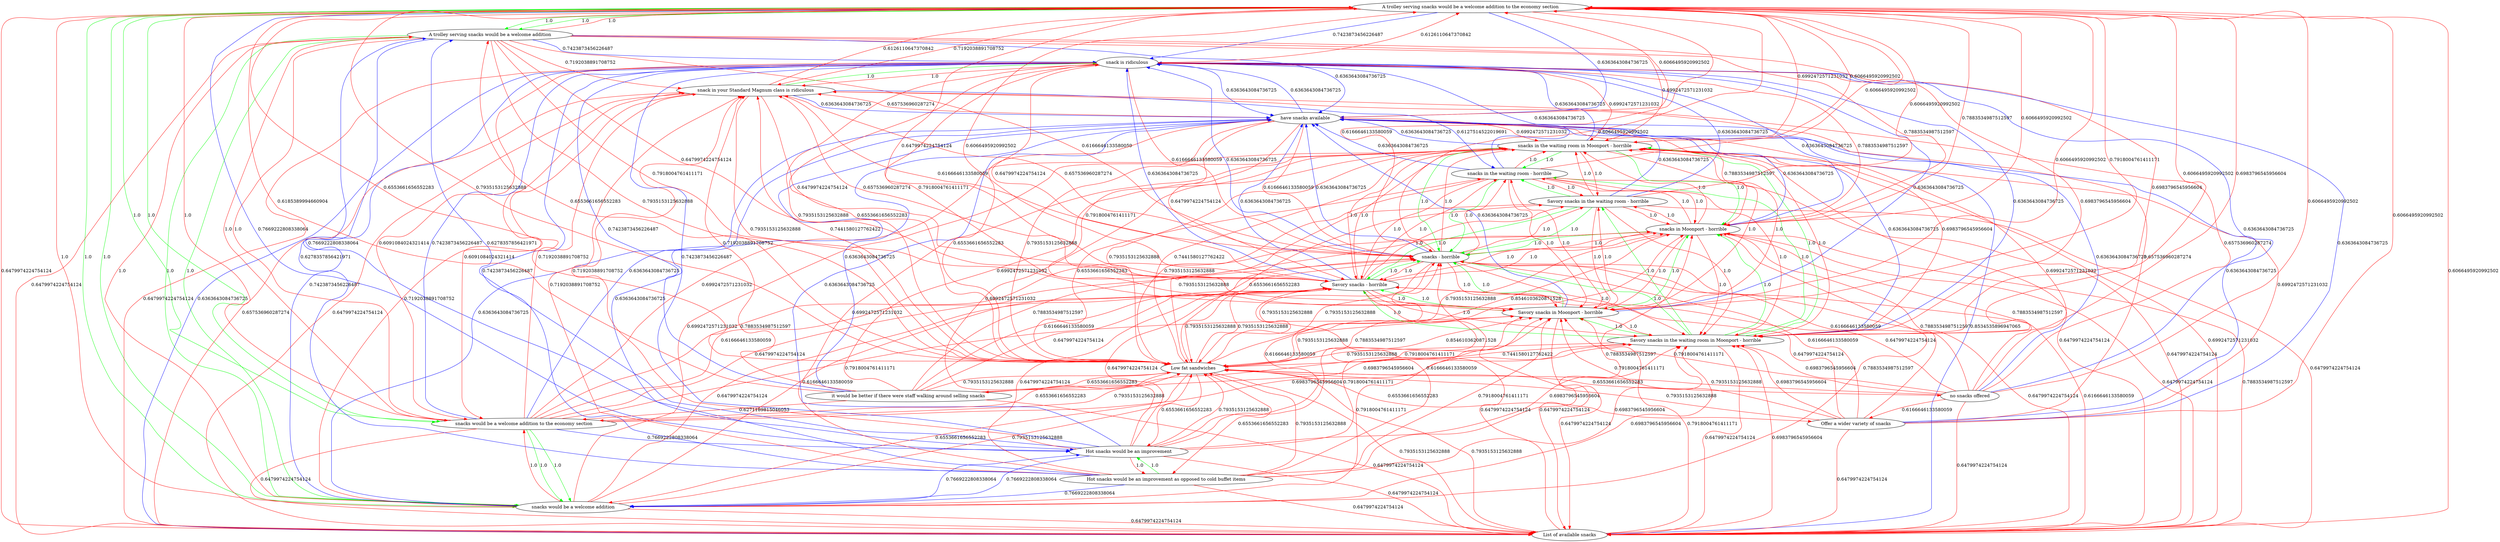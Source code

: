 digraph rawGraph {
"A trolley serving snacks would be a welcome addition to the economy section";"A trolley serving snacks would be a welcome addition";"snacks would be a welcome addition";"snacks would be a welcome addition to the economy section";"Hot snacks would be an improvement as opposed to cold buffet items";"Hot snacks would be an improvement";"List of available snacks";"Low fat sandwiches";"Offer a wider variety of snacks";"Savory snacks in the waiting room in Moonport - horrible";"Savory snacks in Moonport - horrible";"Savory snacks - horrible";"snacks - horrible";"snacks in Moonport - horrible";"Savory snacks in the waiting room - horrible";"snacks in the waiting room - horrible";"snacks in the waiting room in Moonport - horrible";"have snacks available";"it would be better if there were staff walking around selling snacks";"no snacks offered";"snack in your Standard Magnum class is ridiculous";"snack is ridiculous";"A trolley serving snacks would be a welcome addition to the economy section" -> "A trolley serving snacks would be a welcome addition" [label=1.0] [color=green]
"A trolley serving snacks would be a welcome addition" -> "snacks would be a welcome addition" [label=1.0] [color=green]
"A trolley serving snacks would be a welcome addition to the economy section" -> "snacks would be a welcome addition to the economy section" [label=1.0] [color=green]
"snacks would be a welcome addition to the economy section" -> "snacks would be a welcome addition" [label=1.0] [color=green]
"A trolley serving snacks would be a welcome addition to the economy section" -> "snacks would be a welcome addition" [label=1.0] [color=green]
"A trolley serving snacks would be a welcome addition to the economy section" -> "A trolley serving snacks would be a welcome addition" [label=1.0] [color=green]
"A trolley serving snacks would be a welcome addition" -> "snacks would be a welcome addition" [label=1.0] [color=green]
"A trolley serving snacks would be a welcome addition to the economy section" -> "snacks would be a welcome addition to the economy section" [label=1.0] [color=green]
"snacks would be a welcome addition to the economy section" -> "snacks would be a welcome addition" [label=1.0] [color=green]
"A trolley serving snacks would be a welcome addition to the economy section" -> "snacks would be a welcome addition" [label=1.0] [color=green]
"A trolley serving snacks would be a welcome addition" -> "A trolley serving snacks would be a welcome addition to the economy section" [label=1.0] [color=red]
"A trolley serving snacks would be a welcome addition" -> "snacks would be a welcome addition to the economy section" [label=1.0] [color=red]
"snacks would be a welcome addition" -> "A trolley serving snacks would be a welcome addition to the economy section" [label=1.0] [color=red]
"snacks would be a welcome addition" -> "A trolley serving snacks would be a welcome addition" [label=1.0] [color=red]
"snacks would be a welcome addition" -> "snacks would be a welcome addition to the economy section" [label=1.0] [color=red]
"snacks would be a welcome addition to the economy section" -> "A trolley serving snacks would be a welcome addition to the economy section" [label=1.0] [color=red]
"snacks would be a welcome addition to the economy section" -> "A trolley serving snacks would be a welcome addition" [label=1.0] [color=red]
"Hot snacks would be an improvement as opposed to cold buffet items" -> "Hot snacks would be an improvement" [label=1.0] [color=green]
"Hot snacks would be an improvement" -> "Hot snacks would be an improvement as opposed to cold buffet items" [label=1.0] [color=red]
"A trolley serving snacks would be a welcome addition to the economy section" -> "Hot snacks would be an improvement" [label=0.7669222808338064] [color=blue]
"A trolley serving snacks would be a welcome addition" -> "Hot snacks would be an improvement" [label=0.7669222808338064] [color=blue]
"snacks would be a welcome addition" -> "Hot snacks would be an improvement" [label=0.7669222808338064] [color=blue]
"snacks would be a welcome addition to the economy section" -> "Hot snacks would be an improvement" [label=0.7669222808338064] [color=blue]
"Hot snacks would be an improvement as opposed to cold buffet items" -> "A trolley serving snacks would be a welcome addition" [label=0.6278357856421971] [color=blue]
"Hot snacks would be an improvement as opposed to cold buffet items" -> "snacks would be a welcome addition" [label=0.7669222808338064] [color=blue]
"Hot snacks would be an improvement" -> "A trolley serving snacks would be a welcome addition" [label=0.6278357856421971] [color=blue]
"Hot snacks would be an improvement" -> "snacks would be a welcome addition" [label=0.7669222808338064] [color=blue]
"A trolley serving snacks would be a welcome addition to the economy section" -> "List of available snacks" [label=0.6479974224754124] [color=red]
"A trolley serving snacks would be a welcome addition" -> "List of available snacks" [label=0.6479974224754124] [color=red]
"snacks would be a welcome addition" -> "List of available snacks" [label=0.6479974224754124] [color=red]
"snacks would be a welcome addition to the economy section" -> "List of available snacks" [label=0.6479974224754124] [color=red]
"Hot snacks would be an improvement as opposed to cold buffet items" -> "List of available snacks" [label=0.6479974224754124] [color=red]
"Hot snacks would be an improvement" -> "List of available snacks" [label=0.6479974224754124] [color=red]
"List of available snacks" -> "A trolley serving snacks would be a welcome addition to the economy section" [label=0.6066495920992502] [color=red]
"A trolley serving snacks would be a welcome addition to the economy section" -> "Low fat sandwiches" [label=0.7935153125632888] [color=red]
"A trolley serving snacks would be a welcome addition" -> "Low fat sandwiches" [label=0.7935153125632888] [color=red]
"snacks would be a welcome addition" -> "Low fat sandwiches" [label=0.7935153125632888] [color=red]
"snacks would be a welcome addition to the economy section" -> "Low fat sandwiches" [label=0.7935153125632888] [color=red]
"Hot snacks would be an improvement as opposed to cold buffet items" -> "Low fat sandwiches" [label=0.7935153125632888] [color=red]
"Hot snacks would be an improvement" -> "Low fat sandwiches" [label=0.7935153125632888] [color=red]
"List of available snacks" -> "Low fat sandwiches" [label=0.7935153125632888] [color=red]
"Low fat sandwiches" -> "A trolley serving snacks would be a welcome addition to the economy section" [label=0.6553661656552283] [color=red]
"Low fat sandwiches" -> "A trolley serving snacks would be a welcome addition" [label=0.6553661656552283] [color=red]
"Low fat sandwiches" -> "snacks would be a welcome addition" [label=0.6553661656552283] [color=red]
"Low fat sandwiches" -> "snacks would be a welcome addition to the economy section" [label=0.6553661656552283] [color=red]
"Low fat sandwiches" -> "Hot snacks would be an improvement as opposed to cold buffet items" [label=0.6553661656552283] [color=red]
"Low fat sandwiches" -> "Hot snacks would be an improvement" [label=0.6553661656552283] [color=red]
"Low fat sandwiches" -> "List of available snacks" [label=0.7935153125632888] [color=red]
"Low fat sandwiches" -> "Offer a wider variety of snacks" [label=0.6553661656552283] [color=red]
"Offer a wider variety of snacks" -> "A trolley serving snacks would be a welcome addition to the economy section" [label=0.6066495920992502] [color=red]
"Offer a wider variety of snacks" -> "List of available snacks" [label=0.6479974224754124] [color=red]
"Offer a wider variety of snacks" -> "Low fat sandwiches" [label=0.7935153125632888] [color=red]
"Savory snacks in the waiting room in Moonport - horrible" -> "Savory snacks in Moonport - horrible" [label=1.0] [color=green]
"Savory snacks in Moonport - horrible" -> "Savory snacks - horrible" [label=1.0] [color=green]
"Savory snacks - horrible" -> "snacks - horrible" [label=1.0] [color=green]
"Savory snacks in Moonport - horrible" -> "snacks in Moonport - horrible" [label=1.0] [color=green]
"snacks in Moonport - horrible" -> "snacks - horrible" [label=1.0] [color=green]
"Savory snacks in the waiting room in Moonport - horrible" -> "Savory snacks in the waiting room - horrible" [label=1.0] [color=green]
"Savory snacks in the waiting room - horrible" -> "Savory snacks - horrible" [label=1.0] [color=green]
"Savory snacks in the waiting room - horrible" -> "snacks in the waiting room - horrible" [label=1.0] [color=green]
"snacks in the waiting room - horrible" -> "snacks - horrible" [label=1.0] [color=green]
"Savory snacks in the waiting room in Moonport - horrible" -> "snacks in the waiting room in Moonport - horrible" [label=1.0] [color=green]
"snacks in the waiting room in Moonport - horrible" -> "snacks in Moonport - horrible" [label=1.0] [color=green]
"snacks in the waiting room in Moonport - horrible" -> "snacks in the waiting room - horrible" [label=1.0] [color=green]
"Savory snacks in the waiting room in Moonport - horrible" -> "Savory snacks - horrible" [label=1.0] [color=green]
"Savory snacks in the waiting room in Moonport - horrible" -> "snacks in Moonport - horrible" [label=1.0] [color=green]
"Savory snacks in the waiting room in Moonport - horrible" -> "snacks in the waiting room - horrible" [label=1.0] [color=green]
"Savory snacks in Moonport - horrible" -> "snacks - horrible" [label=1.0] [color=green]
"Savory snacks in the waiting room - horrible" -> "snacks - horrible" [label=1.0] [color=green]
"snacks in the waiting room in Moonport - horrible" -> "snacks - horrible" [label=1.0] [color=green]
"Savory snacks in the waiting room in Moonport - horrible" -> "snacks - horrible" [label=1.0] [color=green]
"Savory snacks in Moonport - horrible" -> "Savory snacks in the waiting room in Moonport - horrible" [label=1.0] [color=red]
"Savory snacks in Moonport - horrible" -> "Savory snacks in the waiting room - horrible" [label=1.0] [color=red]
"Savory snacks in Moonport - horrible" -> "snacks in the waiting room - horrible" [label=1.0] [color=red]
"Savory snacks in Moonport - horrible" -> "snacks in the waiting room in Moonport - horrible" [label=1.0] [color=red]
"Savory snacks - horrible" -> "Savory snacks in the waiting room in Moonport - horrible" [label=1.0] [color=red]
"Savory snacks - horrible" -> "Savory snacks in Moonport - horrible" [label=1.0] [color=red]
"Savory snacks - horrible" -> "snacks in Moonport - horrible" [label=1.0] [color=red]
"Savory snacks - horrible" -> "Savory snacks in the waiting room - horrible" [label=1.0] [color=red]
"Savory snacks - horrible" -> "snacks in the waiting room - horrible" [label=1.0] [color=red]
"Savory snacks - horrible" -> "snacks in the waiting room in Moonport - horrible" [label=1.0] [color=red]
"snacks - horrible" -> "Savory snacks in the waiting room in Moonport - horrible" [label=1.0] [color=red]
"snacks - horrible" -> "Savory snacks in Moonport - horrible" [label=1.0] [color=red]
"snacks - horrible" -> "Savory snacks - horrible" [label=1.0] [color=red]
"snacks - horrible" -> "snacks in Moonport - horrible" [label=1.0] [color=red]
"snacks - horrible" -> "Savory snacks in the waiting room - horrible" [label=1.0] [color=red]
"snacks - horrible" -> "snacks in the waiting room - horrible" [label=1.0] [color=red]
"snacks - horrible" -> "snacks in the waiting room in Moonport - horrible" [label=1.0] [color=red]
"snacks in Moonport - horrible" -> "Savory snacks in the waiting room in Moonport - horrible" [label=1.0] [color=red]
"snacks in Moonport - horrible" -> "Savory snacks in Moonport - horrible" [label=1.0] [color=red]
"snacks in Moonport - horrible" -> "Savory snacks - horrible" [label=1.0] [color=red]
"snacks in Moonport - horrible" -> "Savory snacks in the waiting room - horrible" [label=1.0] [color=red]
"snacks in Moonport - horrible" -> "snacks in the waiting room - horrible" [label=1.0] [color=red]
"snacks in Moonport - horrible" -> "snacks in the waiting room in Moonport - horrible" [label=1.0] [color=red]
"Savory snacks in the waiting room - horrible" -> "Savory snacks in the waiting room in Moonport - horrible" [label=1.0] [color=red]
"Savory snacks in the waiting room - horrible" -> "Savory snacks in Moonport - horrible" [label=1.0] [color=red]
"Savory snacks in the waiting room - horrible" -> "snacks in Moonport - horrible" [label=1.0] [color=red]
"Savory snacks in the waiting room - horrible" -> "snacks in the waiting room in Moonport - horrible" [label=1.0] [color=red]
"snacks in the waiting room - horrible" -> "Savory snacks in the waiting room in Moonport - horrible" [label=1.0] [color=red]
"snacks in the waiting room - horrible" -> "Savory snacks in Moonport - horrible" [label=1.0] [color=red]
"snacks in the waiting room - horrible" -> "Savory snacks - horrible" [label=1.0] [color=red]
"snacks in the waiting room - horrible" -> "snacks in Moonport - horrible" [label=1.0] [color=red]
"snacks in the waiting room - horrible" -> "Savory snacks in the waiting room - horrible" [label=1.0] [color=red]
"snacks in the waiting room - horrible" -> "snacks in the waiting room in Moonport - horrible" [label=1.0] [color=red]
"snacks in the waiting room in Moonport - horrible" -> "Savory snacks in the waiting room in Moonport - horrible" [label=1.0] [color=red]
"snacks in the waiting room in Moonport - horrible" -> "Savory snacks in Moonport - horrible" [label=1.0] [color=red]
"snacks in the waiting room in Moonport - horrible" -> "Savory snacks - horrible" [label=1.0] [color=red]
"snacks in the waiting room in Moonport - horrible" -> "Savory snacks in the waiting room - horrible" [label=1.0] [color=red]
"A trolley serving snacks would be a welcome addition to the economy section" -> "Savory snacks in the waiting room in Moonport - horrible" [label=0.6983796545956604] [color=red]
"A trolley serving snacks would be a welcome addition to the economy section" -> "Savory snacks in Moonport - horrible" [label=0.7918004761411171] [color=red]
"A trolley serving snacks would be a welcome addition to the economy section" -> "Savory snacks - horrible" [label=0.6479974224754124] [color=red]
"A trolley serving snacks would be a welcome addition to the economy section" -> "snacks - horrible" [label=0.6166646133580059] [color=red]
"A trolley serving snacks would be a welcome addition to the economy section" -> "snacks in Moonport - horrible" [label=0.7883534987512597] [color=red]
"A trolley serving snacks would be a welcome addition to the economy section" -> "snacks in the waiting room in Moonport - horrible" [label=0.6992472571231032] [color=red]
"A trolley serving snacks would be a welcome addition" -> "Savory snacks in the waiting room in Moonport - horrible" [label=0.6983796545956604] [color=red]
"A trolley serving snacks would be a welcome addition" -> "Savory snacks in Moonport - horrible" [label=0.7918004761411171] [color=red]
"A trolley serving snacks would be a welcome addition" -> "Savory snacks - horrible" [label=0.6479974224754124] [color=red]
"A trolley serving snacks would be a welcome addition" -> "snacks - horrible" [label=0.6166646133580059] [color=red]
"A trolley serving snacks would be a welcome addition" -> "snacks in Moonport - horrible" [label=0.7883534987512597] [color=red]
"A trolley serving snacks would be a welcome addition" -> "snacks in the waiting room in Moonport - horrible" [label=0.6992472571231032] [color=red]
"snacks would be a welcome addition" -> "Savory snacks in the waiting room in Moonport - horrible" [label=0.6983796545956604] [color=red]
"snacks would be a welcome addition" -> "Savory snacks in Moonport - horrible" [label=0.7918004761411171] [color=red]
"snacks would be a welcome addition" -> "Savory snacks - horrible" [label=0.6479974224754124] [color=red]
"snacks would be a welcome addition" -> "snacks - horrible" [label=0.6166646133580059] [color=red]
"snacks would be a welcome addition" -> "snacks in Moonport - horrible" [label=0.7883534987512597] [color=red]
"snacks would be a welcome addition" -> "snacks in the waiting room in Moonport - horrible" [label=0.6992472571231032] [color=red]
"snacks would be a welcome addition to the economy section" -> "Savory snacks in the waiting room in Moonport - horrible" [label=0.6983796545956604] [color=red]
"snacks would be a welcome addition to the economy section" -> "Savory snacks in Moonport - horrible" [label=0.7918004761411171] [color=red]
"snacks would be a welcome addition to the economy section" -> "Savory snacks - horrible" [label=0.6479974224754124] [color=red]
"snacks would be a welcome addition to the economy section" -> "snacks - horrible" [label=0.6166646133580059] [color=red]
"snacks would be a welcome addition to the economy section" -> "snacks in Moonport - horrible" [label=0.7883534987512597] [color=red]
"snacks would be a welcome addition to the economy section" -> "snacks in the waiting room in Moonport - horrible" [label=0.6992472571231032] [color=red]
"Hot snacks would be an improvement as opposed to cold buffet items" -> "Savory snacks in the waiting room in Moonport - horrible" [label=0.6983796545956604] [color=red]
"Hot snacks would be an improvement as opposed to cold buffet items" -> "Savory snacks in Moonport - horrible" [label=0.7918004761411171] [color=red]
"Hot snacks would be an improvement as opposed to cold buffet items" -> "Savory snacks - horrible" [label=0.6479974224754124] [color=red]
"Hot snacks would be an improvement as opposed to cold buffet items" -> "snacks - horrible" [label=0.6166646133580059] [color=red]
"Hot snacks would be an improvement as opposed to cold buffet items" -> "snacks in Moonport - horrible" [label=0.7883534987512597] [color=red]
"Hot snacks would be an improvement as opposed to cold buffet items" -> "snacks in the waiting room in Moonport - horrible" [label=0.6992472571231032] [color=red]
"Hot snacks would be an improvement" -> "Savory snacks in the waiting room in Moonport - horrible" [label=0.6983796545956604] [color=red]
"Hot snacks would be an improvement" -> "Savory snacks in Moonport - horrible" [label=0.7918004761411171] [color=red]
"Hot snacks would be an improvement" -> "Savory snacks - horrible" [label=0.6479974224754124] [color=red]
"Hot snacks would be an improvement" -> "snacks - horrible" [label=0.6166646133580059] [color=red]
"Hot snacks would be an improvement" -> "snacks in Moonport - horrible" [label=0.7883534987512597] [color=red]
"Hot snacks would be an improvement" -> "snacks in the waiting room in Moonport - horrible" [label=0.6992472571231032] [color=red]
"List of available snacks" -> "Savory snacks in the waiting room in Moonport - horrible" [label=0.6983796545956604] [color=red]
"List of available snacks" -> "Savory snacks in Moonport - horrible" [label=0.7918004761411171] [color=red]
"List of available snacks" -> "Savory snacks - horrible" [label=0.6479974224754124] [color=red]
"List of available snacks" -> "snacks - horrible" [label=0.6166646133580059] [color=red]
"List of available snacks" -> "snacks in Moonport - horrible" [label=0.7883534987512597] [color=red]
"List of available snacks" -> "snacks in the waiting room in Moonport - horrible" [label=0.6992472571231032] [color=red]
"Low fat sandwiches" -> "Savory snacks in the waiting room in Moonport - horrible" [label=0.7441580127762422] [color=red]
"Low fat sandwiches" -> "Savory snacks in Moonport - horrible" [label=0.8546103620871528] [color=red]
"Low fat sandwiches" -> "Savory snacks - horrible" [label=0.7935153125632888] [color=red]
"Low fat sandwiches" -> "snacks - horrible" [label=0.7935153125632888] [color=red]
"Low fat sandwiches" -> "snacks in Moonport - horrible" [label=0.8546103620871528] [color=red]
"Low fat sandwiches" -> "Savory snacks in the waiting room - horrible" [label=0.6553661656552283] [color=red]
"Low fat sandwiches" -> "snacks in the waiting room - horrible" [label=0.6553661656552283] [color=red]
"Low fat sandwiches" -> "snacks in the waiting room in Moonport - horrible" [label=0.7441580127762422] [color=red]
"Offer a wider variety of snacks" -> "Savory snacks in the waiting room in Moonport - horrible" [label=0.6983796545956604] [color=red]
"Offer a wider variety of snacks" -> "Savory snacks in Moonport - horrible" [label=0.7918004761411171] [color=red]
"Offer a wider variety of snacks" -> "Savory snacks - horrible" [label=0.6479974224754124] [color=red]
"Offer a wider variety of snacks" -> "snacks - horrible" [label=0.6166646133580059] [color=red]
"Offer a wider variety of snacks" -> "snacks in Moonport - horrible" [label=0.7883534987512597] [color=red]
"Offer a wider variety of snacks" -> "snacks in the waiting room in Moonport - horrible" [label=0.6992472571231032] [color=red]
"Savory snacks in the waiting room in Moonport - horrible" -> "A trolley serving snacks would be a welcome addition to the economy section" [label=0.6066495920992502] [color=red]
"Savory snacks in the waiting room in Moonport - horrible" -> "List of available snacks" [label=0.6479974224754124] [color=red]
"Savory snacks in the waiting room in Moonport - horrible" -> "Low fat sandwiches" [label=0.7935153125632888] [color=red]
"Savory snacks in Moonport - horrible" -> "A trolley serving snacks would be a welcome addition to the economy section" [label=0.6066495920992502] [color=red]
"Savory snacks in Moonport - horrible" -> "List of available snacks" [label=0.6479974224754124] [color=red]
"Savory snacks in Moonport - horrible" -> "Low fat sandwiches" [label=0.7935153125632888] [color=red]
"Savory snacks - horrible" -> "A trolley serving snacks would be a welcome addition to the economy section" [label=0.6066495920992502] [color=red]
"Savory snacks - horrible" -> "List of available snacks" [label=0.6479974224754124] [color=red]
"Savory snacks - horrible" -> "Low fat sandwiches" [label=0.7935153125632888] [color=red]
"snacks - horrible" -> "A trolley serving snacks would be a welcome addition to the economy section" [label=0.6066495920992502] [color=red]
"snacks - horrible" -> "List of available snacks" [label=0.6479974224754124] [color=red]
"snacks - horrible" -> "Low fat sandwiches" [label=0.7935153125632888] [color=red]
"snacks in Moonport - horrible" -> "A trolley serving snacks would be a welcome addition to the economy section" [label=0.6066495920992502] [color=red]
"snacks in Moonport - horrible" -> "List of available snacks" [label=0.6479974224754124] [color=red]
"snacks in Moonport - horrible" -> "Low fat sandwiches" [label=0.7935153125632888] [color=red]
"Savory snacks in the waiting room - horrible" -> "A trolley serving snacks would be a welcome addition to the economy section" [label=0.6066495920992502] [color=red]
"Savory snacks in the waiting room - horrible" -> "List of available snacks" [label=0.6479974224754124] [color=red]
"Savory snacks in the waiting room - horrible" -> "Low fat sandwiches" [label=0.7935153125632888] [color=red]
"snacks in the waiting room - horrible" -> "A trolley serving snacks would be a welcome addition to the economy section" [label=0.6066495920992502] [color=red]
"snacks in the waiting room - horrible" -> "List of available snacks" [label=0.6479974224754124] [color=red]
"snacks in the waiting room - horrible" -> "Low fat sandwiches" [label=0.7935153125632888] [color=red]
"snacks in the waiting room in Moonport - horrible" -> "A trolley serving snacks would be a welcome addition to the economy section" [label=0.6066495920992502] [color=red]
"snacks in the waiting room in Moonport - horrible" -> "List of available snacks" [label=0.6479974224754124] [color=red]
"snacks in the waiting room in Moonport - horrible" -> "Low fat sandwiches" [label=0.7935153125632888] [color=red]
"A trolley serving snacks would be a welcome addition to the economy section" -> "have snacks available" [label=0.6363643084736725] [color=blue]
"A trolley serving snacks would be a welcome addition" -> "have snacks available" [label=0.6363643084736725] [color=blue]
"snacks would be a welcome addition" -> "have snacks available" [label=0.6363643084736725] [color=blue]
"snacks would be a welcome addition to the economy section" -> "have snacks available" [label=0.6363643084736725] [color=blue]
"Hot snacks would be an improvement as opposed to cold buffet items" -> "have snacks available" [label=0.6363643084736725] [color=blue]
"Hot snacks would be an improvement" -> "have snacks available" [label=0.6363643084736725] [color=blue]
"List of available snacks" -> "have snacks available" [label=0.8534535896947065] [color=blue]
"Low fat sandwiches" -> "have snacks available" [label=0.6553661656552283] [color=red]
"Offer a wider variety of snacks" -> "have snacks available" [label=0.6363643084736725] [color=blue]
"Savory snacks in the waiting room in Moonport - horrible" -> "have snacks available" [label=0.6363643084736725] [color=blue]
"Savory snacks in Moonport - horrible" -> "have snacks available" [label=0.6363643084736725] [color=blue]
"Savory snacks - horrible" -> "have snacks available" [label=0.6363643084736725] [color=blue]
"snacks - horrible" -> "have snacks available" [label=0.6363643084736725] [color=blue]
"snacks in Moonport - horrible" -> "have snacks available" [label=0.6363643084736725] [color=blue]
"Savory snacks in the waiting room - horrible" -> "have snacks available" [label=0.6363643084736725] [color=blue]
"snacks in the waiting room - horrible" -> "have snacks available" [label=0.6363643084736725] [color=blue]
"snacks in the waiting room in Moonport - horrible" -> "have snacks available" [label=0.6363643084736725] [color=blue]
"have snacks available" -> "A trolley serving snacks would be a welcome addition to the economy section" [label=0.6066495920992502] [color=red]
"have snacks available" -> "Low fat sandwiches" [label=0.7935153125632888] [color=red]
"have snacks available" -> "Savory snacks in the waiting room in Moonport - horrible" [label=0.6983796545956604] [color=red]
"have snacks available" -> "Savory snacks in Moonport - horrible" [label=0.7918004761411171] [color=red]
"have snacks available" -> "Savory snacks - horrible" [label=0.6479974224754124] [color=red]
"have snacks available" -> "snacks - horrible" [label=0.6166646133580059] [color=red]
"have snacks available" -> "snacks in Moonport - horrible" [label=0.7883534987512597] [color=red]
"have snacks available" -> "snacks in the waiting room in Moonport - horrible" [label=0.6992472571231032] [color=red]
"Low fat sandwiches" -> "it would be better if there were staff walking around selling snacks" [label=0.6553661656552283] [color=red]
"it would be better if there were staff walking around selling snacks" -> "A trolley serving snacks would be a welcome addition to the economy section" [label=0.6185389994660904] [color=red]
"it would be better if there were staff walking around selling snacks" -> "snacks would be a welcome addition to the economy section" [label=0.6271189815046053] [color=red]
"it would be better if there were staff walking around selling snacks" -> "List of available snacks" [label=0.6479974224754124] [color=red]
"it would be better if there were staff walking around selling snacks" -> "Low fat sandwiches" [label=0.7935153125632888] [color=red]
"it would be better if there were staff walking around selling snacks" -> "Savory snacks in the waiting room in Moonport - horrible" [label=0.6983796545956604] [color=red]
"it would be better if there were staff walking around selling snacks" -> "Savory snacks in Moonport - horrible" [label=0.7918004761411171] [color=red]
"it would be better if there were staff walking around selling snacks" -> "Savory snacks - horrible" [label=0.6479974224754124] [color=red]
"it would be better if there were staff walking around selling snacks" -> "snacks - horrible" [label=0.6166646133580059] [color=red]
"it would be better if there were staff walking around selling snacks" -> "snacks in Moonport - horrible" [label=0.7883534987512597] [color=red]
"it would be better if there were staff walking around selling snacks" -> "snacks in the waiting room in Moonport - horrible" [label=0.6992472571231032] [color=red]
"it would be better if there were staff walking around selling snacks" -> "have snacks available" [label=0.6363643084736725] [color=blue]
"Low fat sandwiches" -> "no snacks offered" [label=0.6553661656552283] [color=red]
"no snacks offered" -> "A trolley serving snacks would be a welcome addition to the economy section" [label=0.6066495920992502] [color=red]
"no snacks offered" -> "List of available snacks" [label=0.6479974224754124] [color=red]
"no snacks offered" -> "Low fat sandwiches" [label=0.7935153125632888] [color=red]
"no snacks offered" -> "Offer a wider variety of snacks" [label=0.6166646133580059] [color=red]
"no snacks offered" -> "Savory snacks in the waiting room in Moonport - horrible" [label=0.6983796545956604] [color=red]
"no snacks offered" -> "Savory snacks in Moonport - horrible" [label=0.7918004761411171] [color=red]
"no snacks offered" -> "Savory snacks - horrible" [label=0.6479974224754124] [color=red]
"no snacks offered" -> "snacks - horrible" [label=0.6166646133580059] [color=red]
"no snacks offered" -> "snacks in Moonport - horrible" [label=0.7883534987512597] [color=red]
"no snacks offered" -> "snacks in the waiting room in Moonport - horrible" [label=0.6992472571231032] [color=red]
"no snacks offered" -> "have snacks available" [label=0.6363643084736725] [color=blue]
"snack in your Standard Magnum class is ridiculous" -> "snack is ridiculous" [label=1.0] [color=green]
"snack is ridiculous" -> "snack in your Standard Magnum class is ridiculous" [label=1.0] [color=red]
"A trolley serving snacks would be a welcome addition to the economy section" -> "snack in your Standard Magnum class is ridiculous" [label=0.7192038891708752] [color=red]
"A trolley serving snacks would be a welcome addition to the economy section" -> "snack is ridiculous" [label=0.7423873456226487] [color=blue]
"A trolley serving snacks would be a welcome addition" -> "snack in your Standard Magnum class is ridiculous" [label=0.7192038891708752] [color=red]
"A trolley serving snacks would be a welcome addition" -> "snack is ridiculous" [label=0.7423873456226487] [color=blue]
"snacks would be a welcome addition" -> "snack in your Standard Magnum class is ridiculous" [label=0.7192038891708752] [color=red]
"snacks would be a welcome addition" -> "snack is ridiculous" [label=0.7423873456226487] [color=blue]
"snacks would be a welcome addition to the economy section" -> "snack in your Standard Magnum class is ridiculous" [label=0.7192038891708752] [color=red]
"snacks would be a welcome addition to the economy section" -> "snack is ridiculous" [label=0.7423873456226487] [color=blue]
"Hot snacks would be an improvement as opposed to cold buffet items" -> "snack in your Standard Magnum class is ridiculous" [label=0.7192038891708752] [color=red]
"Hot snacks would be an improvement as opposed to cold buffet items" -> "snack is ridiculous" [label=0.7423873456226487] [color=blue]
"Hot snacks would be an improvement" -> "snack in your Standard Magnum class is ridiculous" [label=0.7192038891708752] [color=red]
"Hot snacks would be an improvement" -> "snack is ridiculous" [label=0.7423873456226487] [color=blue]
"List of available snacks" -> "snack in your Standard Magnum class is ridiculous" [label=0.657536960287274] [color=red]
"List of available snacks" -> "snack is ridiculous" [label=0.6363643084736725] [color=blue]
"Low fat sandwiches" -> "snack in your Standard Magnum class is ridiculous" [label=0.7441580127762422] [color=red]
"Low fat sandwiches" -> "snack is ridiculous" [label=0.6553661656552283] [color=red]
"Offer a wider variety of snacks" -> "snack in your Standard Magnum class is ridiculous" [label=0.657536960287274] [color=red]
"Offer a wider variety of snacks" -> "snack is ridiculous" [label=0.6363643084736725] [color=blue]
"Savory snacks in the waiting room in Moonport - horrible" -> "snack is ridiculous" [label=0.6363643084736725] [color=blue]
"Savory snacks in Moonport - horrible" -> "snack is ridiculous" [label=0.6363643084736725] [color=blue]
"Savory snacks - horrible" -> "snack in your Standard Magnum class is ridiculous" [label=0.657536960287274] [color=red]
"Savory snacks - horrible" -> "snack is ridiculous" [label=0.6363643084736725] [color=blue]
"snacks - horrible" -> "snack in your Standard Magnum class is ridiculous" [label=0.657536960287274] [color=red]
"snacks - horrible" -> "snack is ridiculous" [label=0.6363643084736725] [color=blue]
"snacks in Moonport - horrible" -> "snack is ridiculous" [label=0.6363643084736725] [color=blue]
"Savory snacks in the waiting room - horrible" -> "snack is ridiculous" [label=0.6363643084736725] [color=blue]
"snacks in the waiting room - horrible" -> "snack is ridiculous" [label=0.6363643084736725] [color=blue]
"snacks in the waiting room in Moonport - horrible" -> "snack is ridiculous" [label=0.6363643084736725] [color=blue]
"have snacks available" -> "snack in your Standard Magnum class is ridiculous" [label=0.657536960287274] [color=red]
"have snacks available" -> "snack is ridiculous" [label=0.6363643084736725] [color=blue]
"it would be better if there were staff walking around selling snacks" -> "snack in your Standard Magnum class is ridiculous" [label=0.7192038891708752] [color=red]
"it would be better if there were staff walking around selling snacks" -> "snack is ridiculous" [label=0.7423873456226487] [color=blue]
"no snacks offered" -> "snack in your Standard Magnum class is ridiculous" [label=0.657536960287274] [color=red]
"no snacks offered" -> "snack is ridiculous" [label=0.6363643084736725] [color=blue]
"snack in your Standard Magnum class is ridiculous" -> "A trolley serving snacks would be a welcome addition to the economy section" [label=0.6126110647370842] [color=red]
"snack in your Standard Magnum class is ridiculous" -> "snacks would be a welcome addition to the economy section" [label=0.6091084024321414] [color=red]
"snack in your Standard Magnum class is ridiculous" -> "List of available snacks" [label=0.6479974224754124] [color=red]
"snack in your Standard Magnum class is ridiculous" -> "Low fat sandwiches" [label=0.7935153125632888] [color=red]
"snack in your Standard Magnum class is ridiculous" -> "Savory snacks - horrible" [label=0.6479974224754124] [color=red]
"snack in your Standard Magnum class is ridiculous" -> "snacks - horrible" [label=0.6166646133580059] [color=red]
"snack in your Standard Magnum class is ridiculous" -> "snacks in the waiting room - horrible" [label=0.6127514522019691] [color=blue]
"snack in your Standard Magnum class is ridiculous" -> "have snacks available" [label=0.6363643084736725] [color=blue]
"snack is ridiculous" -> "A trolley serving snacks would be a welcome addition to the economy section" [label=0.6126110647370842] [color=red]
"snack is ridiculous" -> "snacks would be a welcome addition to the economy section" [label=0.6091084024321414] [color=red]
"snack is ridiculous" -> "List of available snacks" [label=0.6479974224754124] [color=red]
"snack is ridiculous" -> "Low fat sandwiches" [label=0.7935153125632888] [color=red]
"snack is ridiculous" -> "Savory snacks in the waiting room in Moonport - horrible" [label=0.6983796545956604] [color=red]
"snack is ridiculous" -> "Savory snacks in Moonport - horrible" [label=0.7918004761411171] [color=red]
"snack is ridiculous" -> "Savory snacks - horrible" [label=0.6479974224754124] [color=red]
"snack is ridiculous" -> "snacks - horrible" [label=0.6166646133580059] [color=red]
"snack is ridiculous" -> "snacks in Moonport - horrible" [label=0.7883534987512597] [color=red]
"snack is ridiculous" -> "snacks in the waiting room in Moonport - horrible" [label=0.6992472571231032] [color=red]
"snack is ridiculous" -> "have snacks available" [label=0.6363643084736725] [color=blue]
}